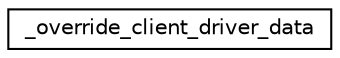 digraph "Graphical Class Hierarchy"
{
  edge [fontname="Helvetica",fontsize="10",labelfontname="Helvetica",labelfontsize="10"];
  node [fontname="Helvetica",fontsize="10",shape=record];
  rankdir="LR";
  Node1 [label="_override_client_driver_data",height=0.2,width=0.4,color="black", fillcolor="white", style="filled",URL="$struct__override__client__driver__data.html"];
}
